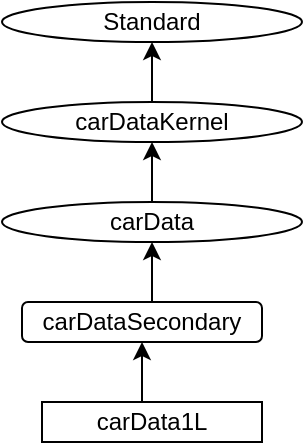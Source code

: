 <mxfile version="24.7.17">
  <diagram name="Page-1" id="V-eYu0oK5F4vT5PYGH0F">
    <mxGraphModel dx="954" dy="540" grid="1" gridSize="10" guides="1" tooltips="1" connect="1" arrows="1" fold="1" page="1" pageScale="1" pageWidth="850" pageHeight="1100" math="0" shadow="0">
      <root>
        <mxCell id="0" />
        <mxCell id="1" parent="0" />
        <mxCell id="IxXNVthAD3e1qXDeU3dy-2" value="Standard" style="ellipse;whiteSpace=wrap;html=1;" vertex="1" parent="1">
          <mxGeometry x="270" y="50" width="150" height="20" as="geometry" />
        </mxCell>
        <mxCell id="IxXNVthAD3e1qXDeU3dy-8" style="edgeStyle=orthogonalEdgeStyle;rounded=0;orthogonalLoop=1;jettySize=auto;html=1;exitX=0.5;exitY=0;exitDx=0;exitDy=0;entryX=0.5;entryY=1;entryDx=0;entryDy=0;" edge="1" parent="1" source="IxXNVthAD3e1qXDeU3dy-4" target="IxXNVthAD3e1qXDeU3dy-2">
          <mxGeometry relative="1" as="geometry" />
        </mxCell>
        <mxCell id="IxXNVthAD3e1qXDeU3dy-4" value="carDataKernel" style="ellipse;whiteSpace=wrap;html=1;" vertex="1" parent="1">
          <mxGeometry x="270" y="100" width="150" height="20" as="geometry" />
        </mxCell>
        <mxCell id="IxXNVthAD3e1qXDeU3dy-9" style="edgeStyle=orthogonalEdgeStyle;rounded=0;orthogonalLoop=1;jettySize=auto;html=1;exitX=0.5;exitY=0;exitDx=0;exitDy=0;entryX=0.5;entryY=1;entryDx=0;entryDy=0;" edge="1" parent="1" source="IxXNVthAD3e1qXDeU3dy-5" target="IxXNVthAD3e1qXDeU3dy-4">
          <mxGeometry relative="1" as="geometry" />
        </mxCell>
        <mxCell id="IxXNVthAD3e1qXDeU3dy-5" value="carData" style="ellipse;whiteSpace=wrap;html=1;" vertex="1" parent="1">
          <mxGeometry x="270" y="150" width="150" height="20" as="geometry" />
        </mxCell>
        <mxCell id="IxXNVthAD3e1qXDeU3dy-11" style="edgeStyle=orthogonalEdgeStyle;rounded=0;orthogonalLoop=1;jettySize=auto;html=1;exitX=0.5;exitY=0;exitDx=0;exitDy=0;entryX=0.5;entryY=1;entryDx=0;entryDy=0;" edge="1" parent="1" source="IxXNVthAD3e1qXDeU3dy-10" target="IxXNVthAD3e1qXDeU3dy-5">
          <mxGeometry relative="1" as="geometry" />
        </mxCell>
        <mxCell id="IxXNVthAD3e1qXDeU3dy-10" value="carDataSecondary" style="rounded=1;whiteSpace=wrap;html=1;" vertex="1" parent="1">
          <mxGeometry x="280" y="200" width="120" height="20" as="geometry" />
        </mxCell>
        <mxCell id="IxXNVthAD3e1qXDeU3dy-14" style="edgeStyle=orthogonalEdgeStyle;rounded=0;orthogonalLoop=1;jettySize=auto;html=1;exitX=0.5;exitY=0;exitDx=0;exitDy=0;entryX=0.5;entryY=1;entryDx=0;entryDy=0;" edge="1" parent="1" source="IxXNVthAD3e1qXDeU3dy-13" target="IxXNVthAD3e1qXDeU3dy-10">
          <mxGeometry relative="1" as="geometry" />
        </mxCell>
        <mxCell id="IxXNVthAD3e1qXDeU3dy-13" value="carData1L" style="rounded=0;whiteSpace=wrap;html=1;" vertex="1" parent="1">
          <mxGeometry x="290" y="250" width="110" height="20" as="geometry" />
        </mxCell>
      </root>
    </mxGraphModel>
  </diagram>
</mxfile>
